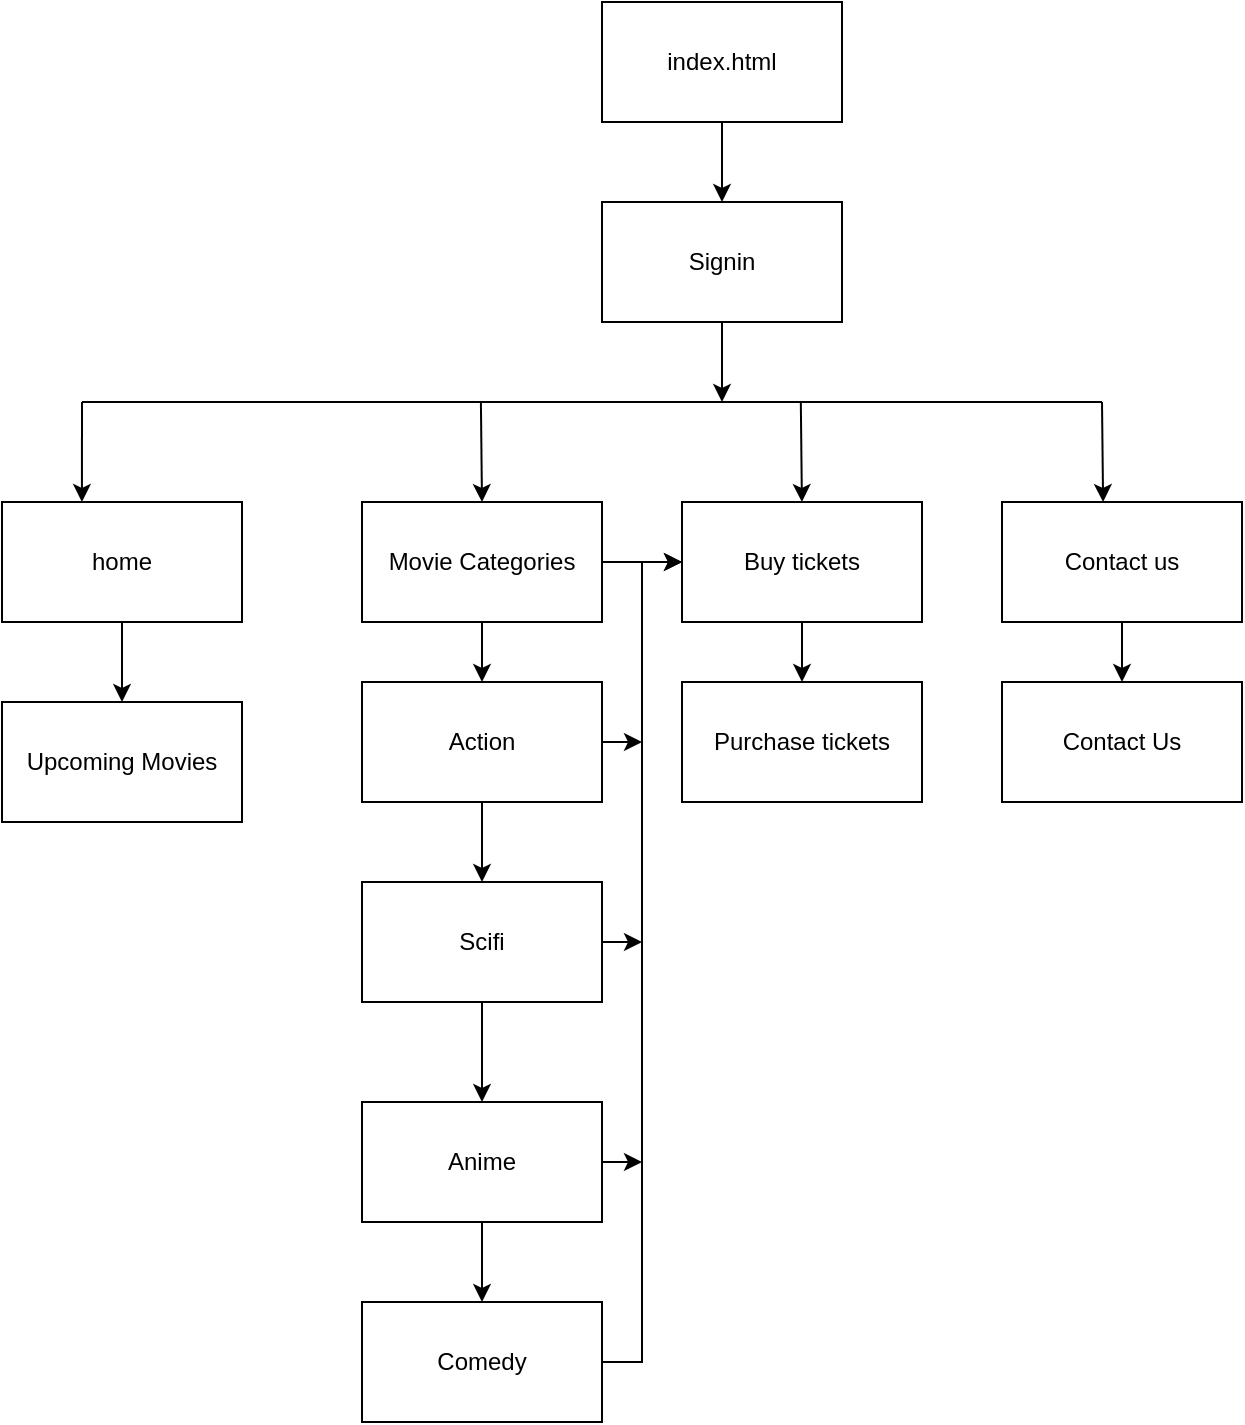 <mxfile version="13.9.9" type="device"><diagram id="-uoS01oknabjmLR9x8me" name="Page-1"><mxGraphModel dx="1002" dy="593" grid="1" gridSize="10" guides="1" tooltips="1" connect="1" arrows="1" fold="1" page="1" pageScale="1" pageWidth="900" pageHeight="1600" math="0" shadow="0"><root><mxCell id="0"/><mxCell id="1" parent="0"/><mxCell id="bMFwMGTblpMTQxRORotA-16" style="edgeStyle=orthogonalEdgeStyle;rounded=0;orthogonalLoop=1;jettySize=auto;html=1;entryX=0.5;entryY=0;entryDx=0;entryDy=0;" edge="1" parent="1" source="bMFwMGTblpMTQxRORotA-1" target="bMFwMGTblpMTQxRORotA-14"><mxGeometry relative="1" as="geometry"/></mxCell><mxCell id="bMFwMGTblpMTQxRORotA-1" value="index.html" style="rounded=0;whiteSpace=wrap;html=1;" vertex="1" parent="1"><mxGeometry x="360" y="10" width="120" height="60" as="geometry"/></mxCell><mxCell id="bMFwMGTblpMTQxRORotA-32" style="edgeStyle=orthogonalEdgeStyle;rounded=0;orthogonalLoop=1;jettySize=auto;html=1;entryX=0.5;entryY=0;entryDx=0;entryDy=0;" edge="1" parent="1" source="bMFwMGTblpMTQxRORotA-2" target="bMFwMGTblpMTQxRORotA-31"><mxGeometry relative="1" as="geometry"/></mxCell><mxCell id="bMFwMGTblpMTQxRORotA-2" value="home" style="rounded=0;whiteSpace=wrap;html=1;" vertex="1" parent="1"><mxGeometry x="60" y="260" width="120" height="60" as="geometry"/></mxCell><mxCell id="bMFwMGTblpMTQxRORotA-24" style="edgeStyle=orthogonalEdgeStyle;rounded=0;orthogonalLoop=1;jettySize=auto;html=1;entryX=0.5;entryY=0;entryDx=0;entryDy=0;" edge="1" parent="1" source="bMFwMGTblpMTQxRORotA-3" target="bMFwMGTblpMTQxRORotA-7"><mxGeometry relative="1" as="geometry"/></mxCell><mxCell id="bMFwMGTblpMTQxRORotA-37" style="edgeStyle=orthogonalEdgeStyle;rounded=0;orthogonalLoop=1;jettySize=auto;html=1;" edge="1" parent="1" source="bMFwMGTblpMTQxRORotA-3"><mxGeometry relative="1" as="geometry"><mxPoint x="400" y="290" as="targetPoint"/></mxGeometry></mxCell><mxCell id="bMFwMGTblpMTQxRORotA-3" value="Movie Categories" style="rounded=0;whiteSpace=wrap;html=1;" vertex="1" parent="1"><mxGeometry x="240" y="260" width="120" height="60" as="geometry"/></mxCell><mxCell id="bMFwMGTblpMTQxRORotA-28" style="edgeStyle=orthogonalEdgeStyle;rounded=0;orthogonalLoop=1;jettySize=auto;html=1;entryX=0.5;entryY=0;entryDx=0;entryDy=0;" edge="1" parent="1" source="bMFwMGTblpMTQxRORotA-4" target="bMFwMGTblpMTQxRORotA-10"><mxGeometry relative="1" as="geometry"/></mxCell><mxCell id="bMFwMGTblpMTQxRORotA-4" value="Buy tickets" style="rounded=0;whiteSpace=wrap;html=1;" vertex="1" parent="1"><mxGeometry x="400" y="260" width="120" height="60" as="geometry"/></mxCell><mxCell id="bMFwMGTblpMTQxRORotA-30" style="edgeStyle=orthogonalEdgeStyle;rounded=0;orthogonalLoop=1;jettySize=auto;html=1;entryX=0.5;entryY=0;entryDx=0;entryDy=0;" edge="1" parent="1" source="bMFwMGTblpMTQxRORotA-5" target="bMFwMGTblpMTQxRORotA-12"><mxGeometry relative="1" as="geometry"/></mxCell><mxCell id="bMFwMGTblpMTQxRORotA-5" value="Contact us" style="rounded=0;whiteSpace=wrap;html=1;" vertex="1" parent="1"><mxGeometry x="560" y="260" width="120" height="60" as="geometry"/></mxCell><mxCell id="bMFwMGTblpMTQxRORotA-25" style="edgeStyle=orthogonalEdgeStyle;rounded=0;orthogonalLoop=1;jettySize=auto;html=1;entryX=0.5;entryY=0;entryDx=0;entryDy=0;" edge="1" parent="1" source="bMFwMGTblpMTQxRORotA-7" target="bMFwMGTblpMTQxRORotA-8"><mxGeometry relative="1" as="geometry"/></mxCell><mxCell id="bMFwMGTblpMTQxRORotA-36" style="edgeStyle=orthogonalEdgeStyle;rounded=0;orthogonalLoop=1;jettySize=auto;html=1;" edge="1" parent="1" source="bMFwMGTblpMTQxRORotA-7"><mxGeometry relative="1" as="geometry"><mxPoint x="380" y="380" as="targetPoint"/></mxGeometry></mxCell><mxCell id="bMFwMGTblpMTQxRORotA-7" value="Action" style="rounded=0;whiteSpace=wrap;html=1;" vertex="1" parent="1"><mxGeometry x="240" y="350" width="120" height="60" as="geometry"/></mxCell><mxCell id="bMFwMGTblpMTQxRORotA-26" style="edgeStyle=orthogonalEdgeStyle;rounded=0;orthogonalLoop=1;jettySize=auto;html=1;entryX=0.5;entryY=0;entryDx=0;entryDy=0;" edge="1" parent="1" source="bMFwMGTblpMTQxRORotA-8" target="bMFwMGTblpMTQxRORotA-9"><mxGeometry relative="1" as="geometry"/></mxCell><mxCell id="bMFwMGTblpMTQxRORotA-35" style="edgeStyle=orthogonalEdgeStyle;rounded=0;orthogonalLoop=1;jettySize=auto;html=1;" edge="1" parent="1" source="bMFwMGTblpMTQxRORotA-8"><mxGeometry relative="1" as="geometry"><mxPoint x="380" y="480" as="targetPoint"/></mxGeometry></mxCell><mxCell id="bMFwMGTblpMTQxRORotA-8" value="Scifi" style="rounded=0;whiteSpace=wrap;html=1;" vertex="1" parent="1"><mxGeometry x="240" y="450" width="120" height="60" as="geometry"/></mxCell><mxCell id="bMFwMGTblpMTQxRORotA-27" style="edgeStyle=orthogonalEdgeStyle;rounded=0;orthogonalLoop=1;jettySize=auto;html=1;entryX=0.5;entryY=0;entryDx=0;entryDy=0;" edge="1" parent="1" source="bMFwMGTblpMTQxRORotA-9" target="bMFwMGTblpMTQxRORotA-13"><mxGeometry relative="1" as="geometry"/></mxCell><mxCell id="bMFwMGTblpMTQxRORotA-34" style="edgeStyle=orthogonalEdgeStyle;rounded=0;orthogonalLoop=1;jettySize=auto;html=1;" edge="1" parent="1" source="bMFwMGTblpMTQxRORotA-9"><mxGeometry relative="1" as="geometry"><mxPoint x="380" y="590" as="targetPoint"/></mxGeometry></mxCell><mxCell id="bMFwMGTblpMTQxRORotA-9" value="Anime" style="rounded=0;whiteSpace=wrap;html=1;" vertex="1" parent="1"><mxGeometry x="240" y="560" width="120" height="60" as="geometry"/></mxCell><mxCell id="bMFwMGTblpMTQxRORotA-10" value="Purchase tickets" style="rounded=0;whiteSpace=wrap;html=1;" vertex="1" parent="1"><mxGeometry x="400" y="350" width="120" height="60" as="geometry"/></mxCell><mxCell id="bMFwMGTblpMTQxRORotA-12" value="Contact Us" style="rounded=0;whiteSpace=wrap;html=1;" vertex="1" parent="1"><mxGeometry x="560" y="350" width="120" height="60" as="geometry"/></mxCell><mxCell id="bMFwMGTblpMTQxRORotA-33" style="edgeStyle=orthogonalEdgeStyle;rounded=0;orthogonalLoop=1;jettySize=auto;html=1;entryX=0;entryY=0.5;entryDx=0;entryDy=0;" edge="1" parent="1" source="bMFwMGTblpMTQxRORotA-13" target="bMFwMGTblpMTQxRORotA-4"><mxGeometry relative="1" as="geometry"/></mxCell><mxCell id="bMFwMGTblpMTQxRORotA-13" value="Comedy" style="rounded=0;whiteSpace=wrap;html=1;" vertex="1" parent="1"><mxGeometry x="240" y="660" width="120" height="60" as="geometry"/></mxCell><mxCell id="bMFwMGTblpMTQxRORotA-18" style="edgeStyle=orthogonalEdgeStyle;rounded=0;orthogonalLoop=1;jettySize=auto;html=1;" edge="1" parent="1" source="bMFwMGTblpMTQxRORotA-14"><mxGeometry relative="1" as="geometry"><mxPoint x="420" y="210" as="targetPoint"/></mxGeometry></mxCell><mxCell id="bMFwMGTblpMTQxRORotA-14" value="Signin" style="rounded=0;whiteSpace=wrap;html=1;" vertex="1" parent="1"><mxGeometry x="360" y="110" width="120" height="60" as="geometry"/></mxCell><mxCell id="bMFwMGTblpMTQxRORotA-17" value="" style="endArrow=none;html=1;" edge="1" parent="1"><mxGeometry width="50" height="50" relative="1" as="geometry"><mxPoint x="100" y="210" as="sourcePoint"/><mxPoint x="610" y="210" as="targetPoint"/></mxGeometry></mxCell><mxCell id="bMFwMGTblpMTQxRORotA-19" value="" style="endArrow=classic;html=1;entryX=0.333;entryY=0;entryDx=0;entryDy=0;entryPerimeter=0;" edge="1" parent="1" target="bMFwMGTblpMTQxRORotA-2"><mxGeometry width="50" height="50" relative="1" as="geometry"><mxPoint x="100" y="210" as="sourcePoint"/><mxPoint x="120" y="250" as="targetPoint"/></mxGeometry></mxCell><mxCell id="bMFwMGTblpMTQxRORotA-20" value="" style="endArrow=classic;html=1;entryX=0.5;entryY=0;entryDx=0;entryDy=0;" edge="1" parent="1" target="bMFwMGTblpMTQxRORotA-3"><mxGeometry width="50" height="50" relative="1" as="geometry"><mxPoint x="299.45" y="210" as="sourcePoint"/><mxPoint x="299" y="250" as="targetPoint"/></mxGeometry></mxCell><mxCell id="bMFwMGTblpMTQxRORotA-22" value="" style="endArrow=classic;html=1;entryX=0.5;entryY=0;entryDx=0;entryDy=0;" edge="1" parent="1"><mxGeometry width="50" height="50" relative="1" as="geometry"><mxPoint x="459.41" y="210" as="sourcePoint"/><mxPoint x="459.96" y="260" as="targetPoint"/></mxGeometry></mxCell><mxCell id="bMFwMGTblpMTQxRORotA-29" value="" style="endArrow=classic;html=1;entryX=0.5;entryY=0;entryDx=0;entryDy=0;" edge="1" parent="1"><mxGeometry width="50" height="50" relative="1" as="geometry"><mxPoint x="610.0" y="210" as="sourcePoint"/><mxPoint x="610.55" y="260" as="targetPoint"/></mxGeometry></mxCell><mxCell id="bMFwMGTblpMTQxRORotA-31" value="Upcoming Movies" style="rounded=0;whiteSpace=wrap;html=1;" vertex="1" parent="1"><mxGeometry x="60" y="360" width="120" height="60" as="geometry"/></mxCell></root></mxGraphModel></diagram></mxfile>